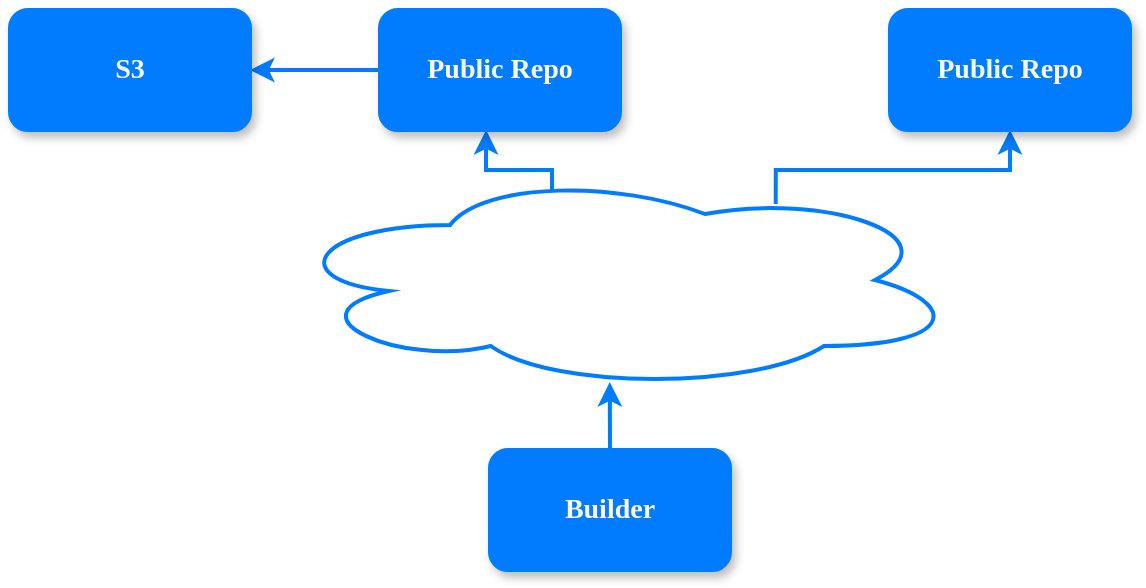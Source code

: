 <mxfile version="13.1.2" type="device"><diagram id="PU5ZtBG1eEgANX1V4c1u" name="Page-1"><mxGraphModel dx="1422" dy="742" grid="1" gridSize="10" guides="1" tooltips="1" connect="1" arrows="1" fold="1" page="1" pageScale="1" pageWidth="850" pageHeight="1100" math="0" shadow="0" extFonts="Montserrat^https://fonts.googleapis.com/css?family=Montserrat"><root><mxCell id="0"/><mxCell id="1" parent="0"/><mxCell id="afxaSzok1izW_5fXREZz-1" style="edgeStyle=orthogonalEdgeStyle;rounded=0;orthogonalLoop=1;jettySize=auto;html=1;exitX=0.5;exitY=0;exitDx=0;exitDy=0;entryX=0.485;entryY=0.964;entryDx=0;entryDy=0;entryPerimeter=0;strokeWidth=2;strokeColor=#017CFF;" edge="1" parent="1" source="jDrr2bAoS69sfVO3mxZf-1" target="jDrr2bAoS69sfVO3mxZf-2"><mxGeometry relative="1" as="geometry"/></mxCell><mxCell id="jDrr2bAoS69sfVO3mxZf-1" value="Builder" style="rounded=1;whiteSpace=wrap;html=1;fillColor=#017CFF;strokeWidth=2;fontColor=#FAFAFA;fontFamily=Montserrat;fontStyle=1;shadow=1;strokeColor=#017CFF;fontSize=14;" parent="1" vertex="1"><mxGeometry x="360" y="350" width="120" height="60" as="geometry"/></mxCell><mxCell id="afxaSzok1izW_5fXREZz-6" style="edgeStyle=orthogonalEdgeStyle;rounded=0;orthogonalLoop=1;jettySize=auto;html=1;exitX=0.4;exitY=0.1;exitDx=0;exitDy=0;exitPerimeter=0;entryX=0.442;entryY=1;entryDx=0;entryDy=0;entryPerimeter=0;strokeColor=#017CFF;strokeWidth=2;" edge="1" parent="1" source="jDrr2bAoS69sfVO3mxZf-2" target="afxaSzok1izW_5fXREZz-2"><mxGeometry relative="1" as="geometry"><Array as="points"><mxPoint x="391" y="210"/><mxPoint x="358" y="210"/></Array></mxGeometry></mxCell><mxCell id="afxaSzok1izW_5fXREZz-8" style="edgeStyle=orthogonalEdgeStyle;rounded=0;orthogonalLoop=1;jettySize=auto;html=1;exitX=0.729;exitY=0.155;exitDx=0;exitDy=0;exitPerimeter=0;entryX=0.5;entryY=1;entryDx=0;entryDy=0;strokeColor=#017CFF;strokeWidth=2;" edge="1" parent="1" source="jDrr2bAoS69sfVO3mxZf-2" target="afxaSzok1izW_5fXREZz-3"><mxGeometry relative="1" as="geometry"><Array as="points"><mxPoint x="503" y="210"/><mxPoint x="620" y="210"/></Array></mxGeometry></mxCell><mxCell id="jDrr2bAoS69sfVO3mxZf-2" value="" style="ellipse;shape=cloud;whiteSpace=wrap;html=1;rounded=1;shadow=0;strokeColor=#017CFF;strokeWidth=2;fillColor=none;fontFamily=Montserrat;fontSize=14;fontColor=#FAFAFA;" parent="1" vertex="1"><mxGeometry x="255" y="210" width="340" height="110" as="geometry"/></mxCell><mxCell id="afxaSzok1izW_5fXREZz-7" style="edgeStyle=orthogonalEdgeStyle;rounded=0;orthogonalLoop=1;jettySize=auto;html=1;exitX=0;exitY=0.5;exitDx=0;exitDy=0;entryX=1;entryY=0.5;entryDx=0;entryDy=0;strokeColor=#017CFF;strokeWidth=2;" edge="1" parent="1" source="afxaSzok1izW_5fXREZz-2" target="afxaSzok1izW_5fXREZz-4"><mxGeometry relative="1" as="geometry"/></mxCell><mxCell id="afxaSzok1izW_5fXREZz-2" value="Public Repo" style="rounded=1;whiteSpace=wrap;html=1;fillColor=#017CFF;strokeWidth=2;fontColor=#FAFAFA;fontFamily=Montserrat;fontStyle=1;shadow=1;strokeColor=#017CFF;fontSize=14;" vertex="1" parent="1"><mxGeometry x="305" y="130" width="120" height="60" as="geometry"/></mxCell><mxCell id="afxaSzok1izW_5fXREZz-3" value="Public Repo" style="rounded=1;whiteSpace=wrap;html=1;fillColor=#017CFF;strokeWidth=2;fontColor=#FAFAFA;fontFamily=Montserrat;fontStyle=1;shadow=1;strokeColor=#017CFF;fontSize=14;" vertex="1" parent="1"><mxGeometry x="560" y="130" width="120" height="60" as="geometry"/></mxCell><mxCell id="afxaSzok1izW_5fXREZz-4" value="S3" style="rounded=1;whiteSpace=wrap;html=1;fillColor=#017CFF;strokeWidth=2;fontColor=#FAFAFA;fontFamily=Montserrat;fontStyle=1;shadow=1;strokeColor=#017CFF;fontSize=14;" vertex="1" parent="1"><mxGeometry x="120" y="130" width="120" height="60" as="geometry"/></mxCell></root></mxGraphModel></diagram></mxfile>